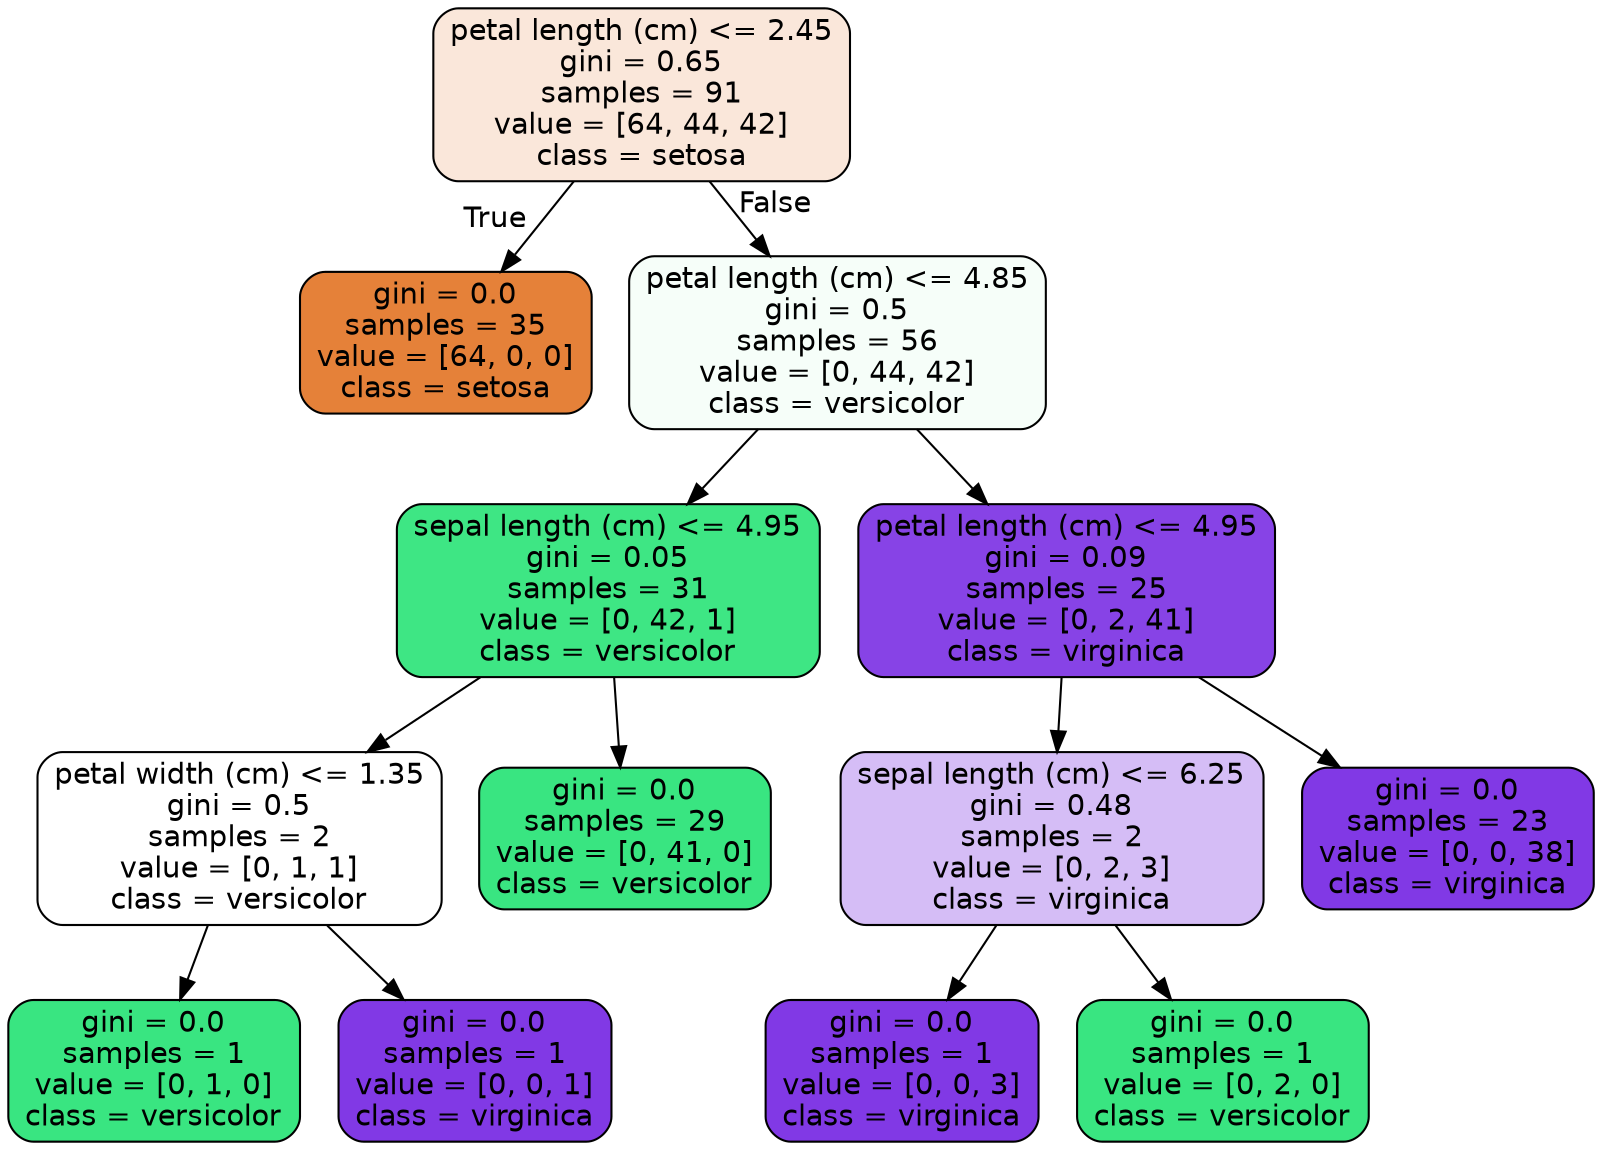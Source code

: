 digraph Tree {
node [shape=box, style="filled, rounded", color="black", fontname="helvetica"] ;
edge [fontname="helvetica"] ;
0 [label="petal length (cm) <= 2.45\ngini = 0.65\nsamples = 91\nvalue = [64, 44, 42]\nclass = setosa", fillcolor="#fae7da"] ;
1 [label="gini = 0.0\nsamples = 35\nvalue = [64, 0, 0]\nclass = setosa", fillcolor="#e58139"] ;
0 -> 1 [labeldistance=2.5, labelangle=45, headlabel="True"] ;
2 [label="petal length (cm) <= 4.85\ngini = 0.5\nsamples = 56\nvalue = [0, 44, 42]\nclass = versicolor", fillcolor="#f6fef9"] ;
0 -> 2 [labeldistance=2.5, labelangle=-45, headlabel="False"] ;
3 [label="sepal length (cm) <= 4.95\ngini = 0.05\nsamples = 31\nvalue = [0, 42, 1]\nclass = versicolor", fillcolor="#3ee684"] ;
2 -> 3 ;
4 [label="petal width (cm) <= 1.35\ngini = 0.5\nsamples = 2\nvalue = [0, 1, 1]\nclass = versicolor", fillcolor="#ffffff"] ;
3 -> 4 ;
5 [label="gini = 0.0\nsamples = 1\nvalue = [0, 1, 0]\nclass = versicolor", fillcolor="#39e581"] ;
4 -> 5 ;
6 [label="gini = 0.0\nsamples = 1\nvalue = [0, 0, 1]\nclass = virginica", fillcolor="#8139e5"] ;
4 -> 6 ;
7 [label="gini = 0.0\nsamples = 29\nvalue = [0, 41, 0]\nclass = versicolor", fillcolor="#39e581"] ;
3 -> 7 ;
8 [label="petal length (cm) <= 4.95\ngini = 0.09\nsamples = 25\nvalue = [0, 2, 41]\nclass = virginica", fillcolor="#8743e6"] ;
2 -> 8 ;
9 [label="sepal length (cm) <= 6.25\ngini = 0.48\nsamples = 2\nvalue = [0, 2, 3]\nclass = virginica", fillcolor="#d5bdf6"] ;
8 -> 9 ;
10 [label="gini = 0.0\nsamples = 1\nvalue = [0, 0, 3]\nclass = virginica", fillcolor="#8139e5"] ;
9 -> 10 ;
11 [label="gini = 0.0\nsamples = 1\nvalue = [0, 2, 0]\nclass = versicolor", fillcolor="#39e581"] ;
9 -> 11 ;
12 [label="gini = 0.0\nsamples = 23\nvalue = [0, 0, 38]\nclass = virginica", fillcolor="#8139e5"] ;
8 -> 12 ;
}